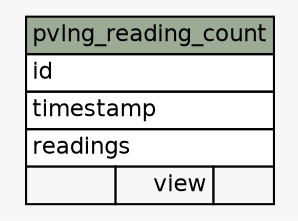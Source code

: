 // dot 2.26.3 on Linux 3.2.0-4-486
// SchemaSpy rev 590
digraph "pvlng_reading_count" {
  graph [
    rankdir="RL"
    bgcolor="#f7f7f7"
    nodesep="0.18"
    ranksep="0.46"
    fontname="Helvetica"
    fontsize="11"
  ];
  node [
    fontname="Helvetica"
    fontsize="11"
    shape="plaintext"
  ];
  edge [
    arrowsize="0.8"
  ];
  "pvlng_reading_count" [
    label=<
    <TABLE BORDER="0" CELLBORDER="1" CELLSPACING="0" BGCOLOR="#ffffff">
      <TR><TD COLSPAN="3" BGCOLOR="#9bab96" ALIGN="CENTER">pvlng_reading_count</TD></TR>
      <TR><TD PORT="id" COLSPAN="3" ALIGN="LEFT">id</TD></TR>
      <TR><TD PORT="timestamp" COLSPAN="3" ALIGN="LEFT">timestamp</TD></TR>
      <TR><TD PORT="readings" COLSPAN="3" ALIGN="LEFT">readings</TD></TR>
      <TR><TD ALIGN="LEFT" BGCOLOR="#f7f7f7">  </TD><TD ALIGN="RIGHT" BGCOLOR="#f7f7f7">view</TD><TD ALIGN="RIGHT" BGCOLOR="#f7f7f7">  </TD></TR>
    </TABLE>>
    URL="tables/pvlng_reading_count.html"
    tooltip="pvlng_reading_count"
  ];
}
